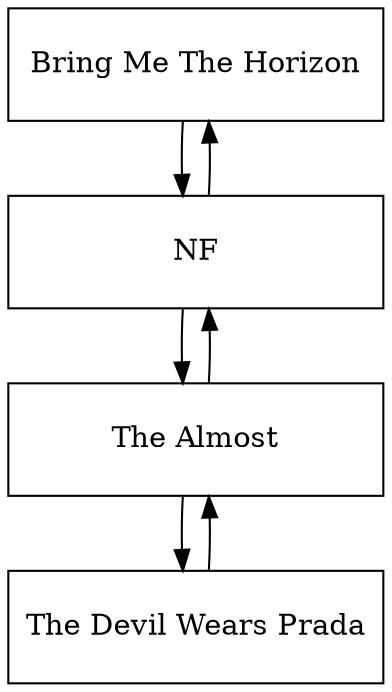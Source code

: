 digraph { 
node[shape=box, width = 2.5, height = .75 ]; 
"Bring Me The Horizon"->"NF"
"NF"->"Bring Me The Horizon"
"NF"->"The Almost"
"The Almost"->"NF"
"The Almost"->"The Devil Wears Prada"
"The Devil Wears Prada"->"The Almost"

}